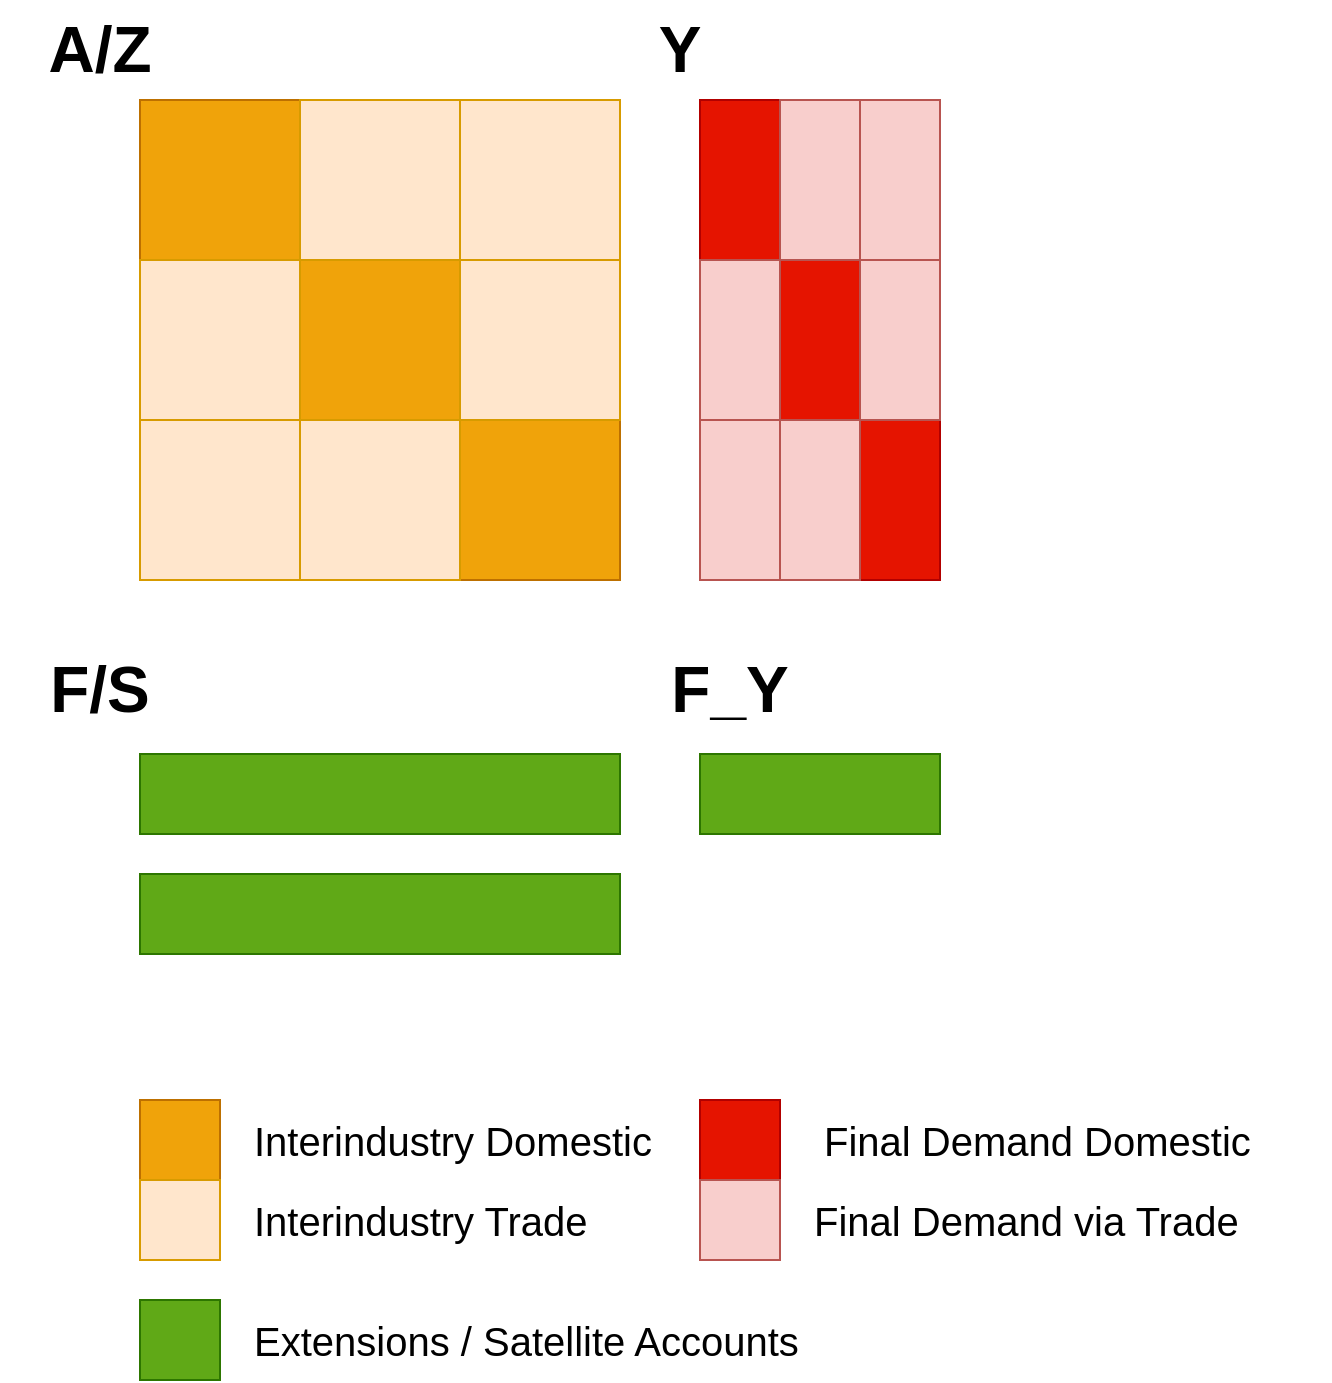 <mxfile version="21.3.7" type="github">
  <diagram name="Page-1" id="qGErFpHGVCpCqOzokBdA">
    <mxGraphModel dx="1199" dy="1046" grid="1" gridSize="10" guides="1" tooltips="1" connect="1" arrows="1" fold="1" page="1" pageScale="1" pageWidth="827" pageHeight="1169" math="0" shadow="0">
      <root>
        <mxCell id="0" />
        <mxCell id="1" parent="0" />
        <mxCell id="bSr87n0pjaTkjrduYh9R-1" value="" style="whiteSpace=wrap;html=1;aspect=fixed;" vertex="1" parent="1">
          <mxGeometry x="200" y="210" width="240" height="240" as="geometry" />
        </mxCell>
        <mxCell id="bSr87n0pjaTkjrduYh9R-3" value="" style="rounded=0;whiteSpace=wrap;html=1;" vertex="1" parent="1">
          <mxGeometry x="480" y="210" width="120" height="240" as="geometry" />
        </mxCell>
        <mxCell id="bSr87n0pjaTkjrduYh9R-5" value="" style="rounded=0;whiteSpace=wrap;html=1;fillColor=#60a917;fontColor=#ffffff;strokeColor=#2D7600;" vertex="1" parent="1">
          <mxGeometry x="200" y="537" width="240" height="40" as="geometry" />
        </mxCell>
        <mxCell id="bSr87n0pjaTkjrduYh9R-6" value="" style="rounded=0;whiteSpace=wrap;html=1;fillColor=#60a917;fontColor=#ffffff;strokeColor=#2D7600;" vertex="1" parent="1">
          <mxGeometry x="200" y="597" width="240" height="40" as="geometry" />
        </mxCell>
        <mxCell id="bSr87n0pjaTkjrduYh9R-8" value="" style="whiteSpace=wrap;html=1;aspect=fixed;fillColor=#f0a30a;strokeColor=#BD7000;fontColor=#000000;" vertex="1" parent="1">
          <mxGeometry x="200" y="210" width="80" height="80" as="geometry" />
        </mxCell>
        <mxCell id="bSr87n0pjaTkjrduYh9R-9" value="" style="whiteSpace=wrap;html=1;aspect=fixed;fillColor=#f0a30a;strokeColor=#BD7000;fontColor=#000000;" vertex="1" parent="1">
          <mxGeometry x="280" y="290" width="80" height="80" as="geometry" />
        </mxCell>
        <mxCell id="bSr87n0pjaTkjrduYh9R-10" value="" style="whiteSpace=wrap;html=1;aspect=fixed;fillColor=#f0a30a;strokeColor=#BD7000;fontColor=#000000;" vertex="1" parent="1">
          <mxGeometry x="360" y="370" width="80" height="80" as="geometry" />
        </mxCell>
        <mxCell id="bSr87n0pjaTkjrduYh9R-12" value="" style="rounded=0;whiteSpace=wrap;html=1;fillColor=#e51400;fontColor=#ffffff;strokeColor=#B20000;" vertex="1" parent="1">
          <mxGeometry x="480" y="210" width="40" height="80" as="geometry" />
        </mxCell>
        <mxCell id="bSr87n0pjaTkjrduYh9R-13" value="" style="whiteSpace=wrap;html=1;aspect=fixed;fillColor=#ffe6cc;strokeColor=#d79b00;" vertex="1" parent="1">
          <mxGeometry x="280" y="210" width="80" height="80" as="geometry" />
        </mxCell>
        <mxCell id="bSr87n0pjaTkjrduYh9R-14" value="" style="whiteSpace=wrap;html=1;aspect=fixed;fillColor=#ffe6cc;strokeColor=#d79b00;" vertex="1" parent="1">
          <mxGeometry x="360" y="210" width="80" height="80" as="geometry" />
        </mxCell>
        <mxCell id="bSr87n0pjaTkjrduYh9R-15" value="" style="whiteSpace=wrap;html=1;aspect=fixed;fillColor=#ffe6cc;strokeColor=#d79b00;" vertex="1" parent="1">
          <mxGeometry x="360" y="290" width="80" height="80" as="geometry" />
        </mxCell>
        <mxCell id="bSr87n0pjaTkjrduYh9R-16" value="" style="whiteSpace=wrap;html=1;aspect=fixed;fillColor=#ffe6cc;strokeColor=#d79b00;" vertex="1" parent="1">
          <mxGeometry x="200" y="290" width="80" height="80" as="geometry" />
        </mxCell>
        <mxCell id="bSr87n0pjaTkjrduYh9R-17" value="" style="whiteSpace=wrap;html=1;aspect=fixed;fillColor=#ffe6cc;strokeColor=#d79b00;" vertex="1" parent="1">
          <mxGeometry x="200" y="370" width="80" height="80" as="geometry" />
        </mxCell>
        <mxCell id="bSr87n0pjaTkjrduYh9R-18" value="" style="whiteSpace=wrap;html=1;aspect=fixed;fillColor=#ffe6cc;strokeColor=#d79b00;" vertex="1" parent="1">
          <mxGeometry x="280" y="370" width="80" height="80" as="geometry" />
        </mxCell>
        <mxCell id="bSr87n0pjaTkjrduYh9R-19" value="" style="rounded=0;whiteSpace=wrap;html=1;fillColor=#e51400;fontColor=#ffffff;strokeColor=#B20000;" vertex="1" parent="1">
          <mxGeometry x="520" y="290" width="40" height="80" as="geometry" />
        </mxCell>
        <mxCell id="bSr87n0pjaTkjrduYh9R-20" value="" style="rounded=0;whiteSpace=wrap;html=1;fillColor=#e51400;fontColor=#ffffff;strokeColor=#B20000;" vertex="1" parent="1">
          <mxGeometry x="560" y="370" width="40" height="80" as="geometry" />
        </mxCell>
        <mxCell id="bSr87n0pjaTkjrduYh9R-21" value="" style="rounded=0;whiteSpace=wrap;html=1;fillColor=#f8cecc;strokeColor=#b85450;" vertex="1" parent="1">
          <mxGeometry x="560" y="290" width="40" height="80" as="geometry" />
        </mxCell>
        <mxCell id="bSr87n0pjaTkjrduYh9R-22" value="" style="rounded=0;whiteSpace=wrap;html=1;fillColor=#f8cecc;strokeColor=#b85450;" vertex="1" parent="1">
          <mxGeometry x="560" y="210" width="40" height="80" as="geometry" />
        </mxCell>
        <mxCell id="bSr87n0pjaTkjrduYh9R-23" value="" style="rounded=0;whiteSpace=wrap;html=1;fillColor=#f8cecc;strokeColor=#b85450;" vertex="1" parent="1">
          <mxGeometry x="520" y="210" width="40" height="80" as="geometry" />
        </mxCell>
        <mxCell id="bSr87n0pjaTkjrduYh9R-24" value="" style="rounded=0;whiteSpace=wrap;html=1;fillColor=#f8cecc;strokeColor=#b85450;" vertex="1" parent="1">
          <mxGeometry x="480" y="290" width="40" height="80" as="geometry" />
        </mxCell>
        <mxCell id="bSr87n0pjaTkjrduYh9R-25" value="" style="rounded=0;whiteSpace=wrap;html=1;fillColor=#f8cecc;strokeColor=#b85450;" vertex="1" parent="1">
          <mxGeometry x="480" y="370" width="40" height="80" as="geometry" />
        </mxCell>
        <mxCell id="bSr87n0pjaTkjrduYh9R-26" value="" style="rounded=0;whiteSpace=wrap;html=1;fillColor=#f8cecc;strokeColor=#b85450;" vertex="1" parent="1">
          <mxGeometry x="520" y="370" width="40" height="80" as="geometry" />
        </mxCell>
        <mxCell id="bSr87n0pjaTkjrduYh9R-27" value="" style="whiteSpace=wrap;html=1;aspect=fixed;fillColor=#f0a30a;strokeColor=#BD7000;fontColor=#000000;" vertex="1" parent="1">
          <mxGeometry x="200" y="710" width="40" height="40" as="geometry" />
        </mxCell>
        <mxCell id="bSr87n0pjaTkjrduYh9R-28" value="" style="whiteSpace=wrap;html=1;aspect=fixed;fillColor=#ffe6cc;strokeColor=#d79b00;" vertex="1" parent="1">
          <mxGeometry x="200" y="750" width="40" height="40" as="geometry" />
        </mxCell>
        <mxCell id="bSr87n0pjaTkjrduYh9R-29" value="" style="rounded=0;whiteSpace=wrap;html=1;fillColor=#e51400;fontColor=#ffffff;strokeColor=#B20000;" vertex="1" parent="1">
          <mxGeometry x="480" y="710" width="40" height="40" as="geometry" />
        </mxCell>
        <mxCell id="bSr87n0pjaTkjrduYh9R-30" value="" style="rounded=0;whiteSpace=wrap;html=1;fillColor=#f8cecc;strokeColor=#b85450;" vertex="1" parent="1">
          <mxGeometry x="480" y="750" width="40" height="40" as="geometry" />
        </mxCell>
        <mxCell id="bSr87n0pjaTkjrduYh9R-31" value="" style="rounded=0;whiteSpace=wrap;html=1;fillColor=#60a917;fontColor=#ffffff;strokeColor=#2D7600;" vertex="1" parent="1">
          <mxGeometry x="200" y="810" width="40" height="40" as="geometry" />
        </mxCell>
        <mxCell id="bSr87n0pjaTkjrduYh9R-32" value="Interindustry Domestic" style="text;html=1;strokeColor=none;fillColor=none;align=left;verticalAlign=middle;whiteSpace=wrap;rounded=0;fontSize=20;" vertex="1" parent="1">
          <mxGeometry x="255" y="710" width="260" height="40" as="geometry" />
        </mxCell>
        <mxCell id="bSr87n0pjaTkjrduYh9R-34" value="Interindustry Trade" style="text;html=1;strokeColor=none;fillColor=none;align=left;verticalAlign=middle;whiteSpace=wrap;rounded=0;fontSize=20;" vertex="1" parent="1">
          <mxGeometry x="255" y="750" width="260" height="40" as="geometry" />
        </mxCell>
        <mxCell id="bSr87n0pjaTkjrduYh9R-35" value="Final Demand Domestic" style="text;html=1;strokeColor=none;fillColor=none;align=left;verticalAlign=middle;whiteSpace=wrap;rounded=0;fontSize=20;" vertex="1" parent="1">
          <mxGeometry x="540" y="710" width="255" height="40" as="geometry" />
        </mxCell>
        <mxCell id="bSr87n0pjaTkjrduYh9R-36" value="Final Demand via Trade" style="text;html=1;strokeColor=none;fillColor=none;align=left;verticalAlign=middle;whiteSpace=wrap;rounded=0;fontSize=20;" vertex="1" parent="1">
          <mxGeometry x="535" y="750" width="260" height="40" as="geometry" />
        </mxCell>
        <mxCell id="bSr87n0pjaTkjrduYh9R-37" value="Extensions / Satellite Accounts" style="text;html=1;strokeColor=none;fillColor=none;align=left;verticalAlign=middle;whiteSpace=wrap;rounded=0;fontSize=20;" vertex="1" parent="1">
          <mxGeometry x="255" y="810" width="290" height="40" as="geometry" />
        </mxCell>
        <mxCell id="bSr87n0pjaTkjrduYh9R-38" value="" style="rounded=0;whiteSpace=wrap;html=1;fillColor=#60a917;fontColor=#ffffff;strokeColor=#2D7600;" vertex="1" parent="1">
          <mxGeometry x="480" y="537" width="120" height="40" as="geometry" />
        </mxCell>
        <mxCell id="bSr87n0pjaTkjrduYh9R-39" value="&lt;font style=&quot;font-size: 32px;&quot;&gt;&lt;b&gt;Y&lt;/b&gt;&lt;/font&gt;" style="text;html=1;strokeColor=none;fillColor=none;align=center;verticalAlign=middle;whiteSpace=wrap;rounded=0;" vertex="1" parent="1">
          <mxGeometry x="420" y="160" width="100" height="50" as="geometry" />
        </mxCell>
        <mxCell id="bSr87n0pjaTkjrduYh9R-40" value="&lt;font style=&quot;font-size: 32px;&quot;&gt;&lt;b&gt;A/Z&lt;/b&gt;&lt;/font&gt;" style="text;html=1;strokeColor=none;fillColor=none;align=center;verticalAlign=middle;whiteSpace=wrap;rounded=0;" vertex="1" parent="1">
          <mxGeometry x="130" y="160" width="100" height="50" as="geometry" />
        </mxCell>
        <mxCell id="bSr87n0pjaTkjrduYh9R-41" value="&lt;font style=&quot;font-size: 32px;&quot;&gt;&lt;b&gt;F/S&lt;/b&gt;&lt;/font&gt;" style="text;html=1;strokeColor=none;fillColor=none;align=center;verticalAlign=middle;whiteSpace=wrap;rounded=0;" vertex="1" parent="1">
          <mxGeometry x="130" y="480" width="100" height="50" as="geometry" />
        </mxCell>
        <mxCell id="bSr87n0pjaTkjrduYh9R-42" value="&lt;font style=&quot;font-size: 32px;&quot;&gt;&lt;b&gt;F_Y&lt;/b&gt;&lt;/font&gt;" style="text;html=1;strokeColor=none;fillColor=none;align=center;verticalAlign=middle;whiteSpace=wrap;rounded=0;" vertex="1" parent="1">
          <mxGeometry x="445" y="480" width="100" height="50" as="geometry" />
        </mxCell>
      </root>
    </mxGraphModel>
  </diagram>
</mxfile>
